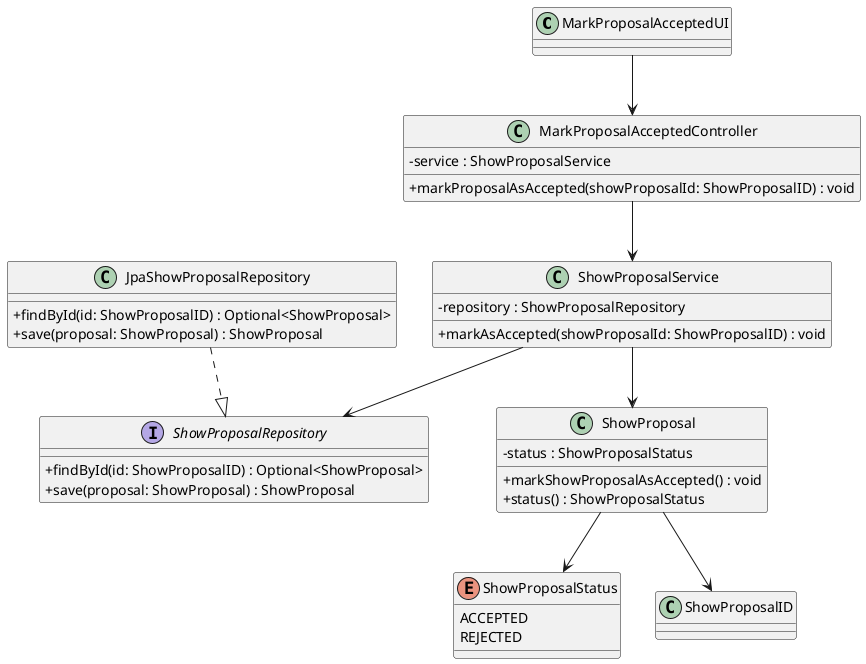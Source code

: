 @startuml
skinparam packageStyle rectangle
skinparam shadowing false
skinparam linetype polyline
skinparam classAttributeIconSize 0

class MarkProposalAcceptedUI {
}

class MarkProposalAcceptedController {
  - service : ShowProposalService
  + markProposalAsAccepted(showProposalId: ShowProposalID) : void
}

class ShowProposalService {
  - repository : ShowProposalRepository
  + markAsAccepted(showProposalId: ShowProposalID) : void
}

interface ShowProposalRepository {
  + findById(id: ShowProposalID) : Optional<ShowProposal>
  + save(proposal: ShowProposal) : ShowProposal
}

class JpaShowProposalRepository {
  + findById(id: ShowProposalID) : Optional<ShowProposal>
  + save(proposal: ShowProposal) : ShowProposal
}

class ShowProposal {
  - status : ShowProposalStatus
  + markShowProposalAsAccepted() : void
  + status() : ShowProposalStatus
}

enum ShowProposalStatus {
  ACCEPTED
  REJECTED
}

class ShowProposalID

' Relationships
MarkProposalAcceptedUI --> MarkProposalAcceptedController
MarkProposalAcceptedController --> ShowProposalService
ShowProposalService --> ShowProposalRepository
JpaShowProposalRepository ..|> ShowProposalRepository
ShowProposalService --> ShowProposal
ShowProposal --> ShowProposalStatus
ShowProposal --> ShowProposalID

@enduml
